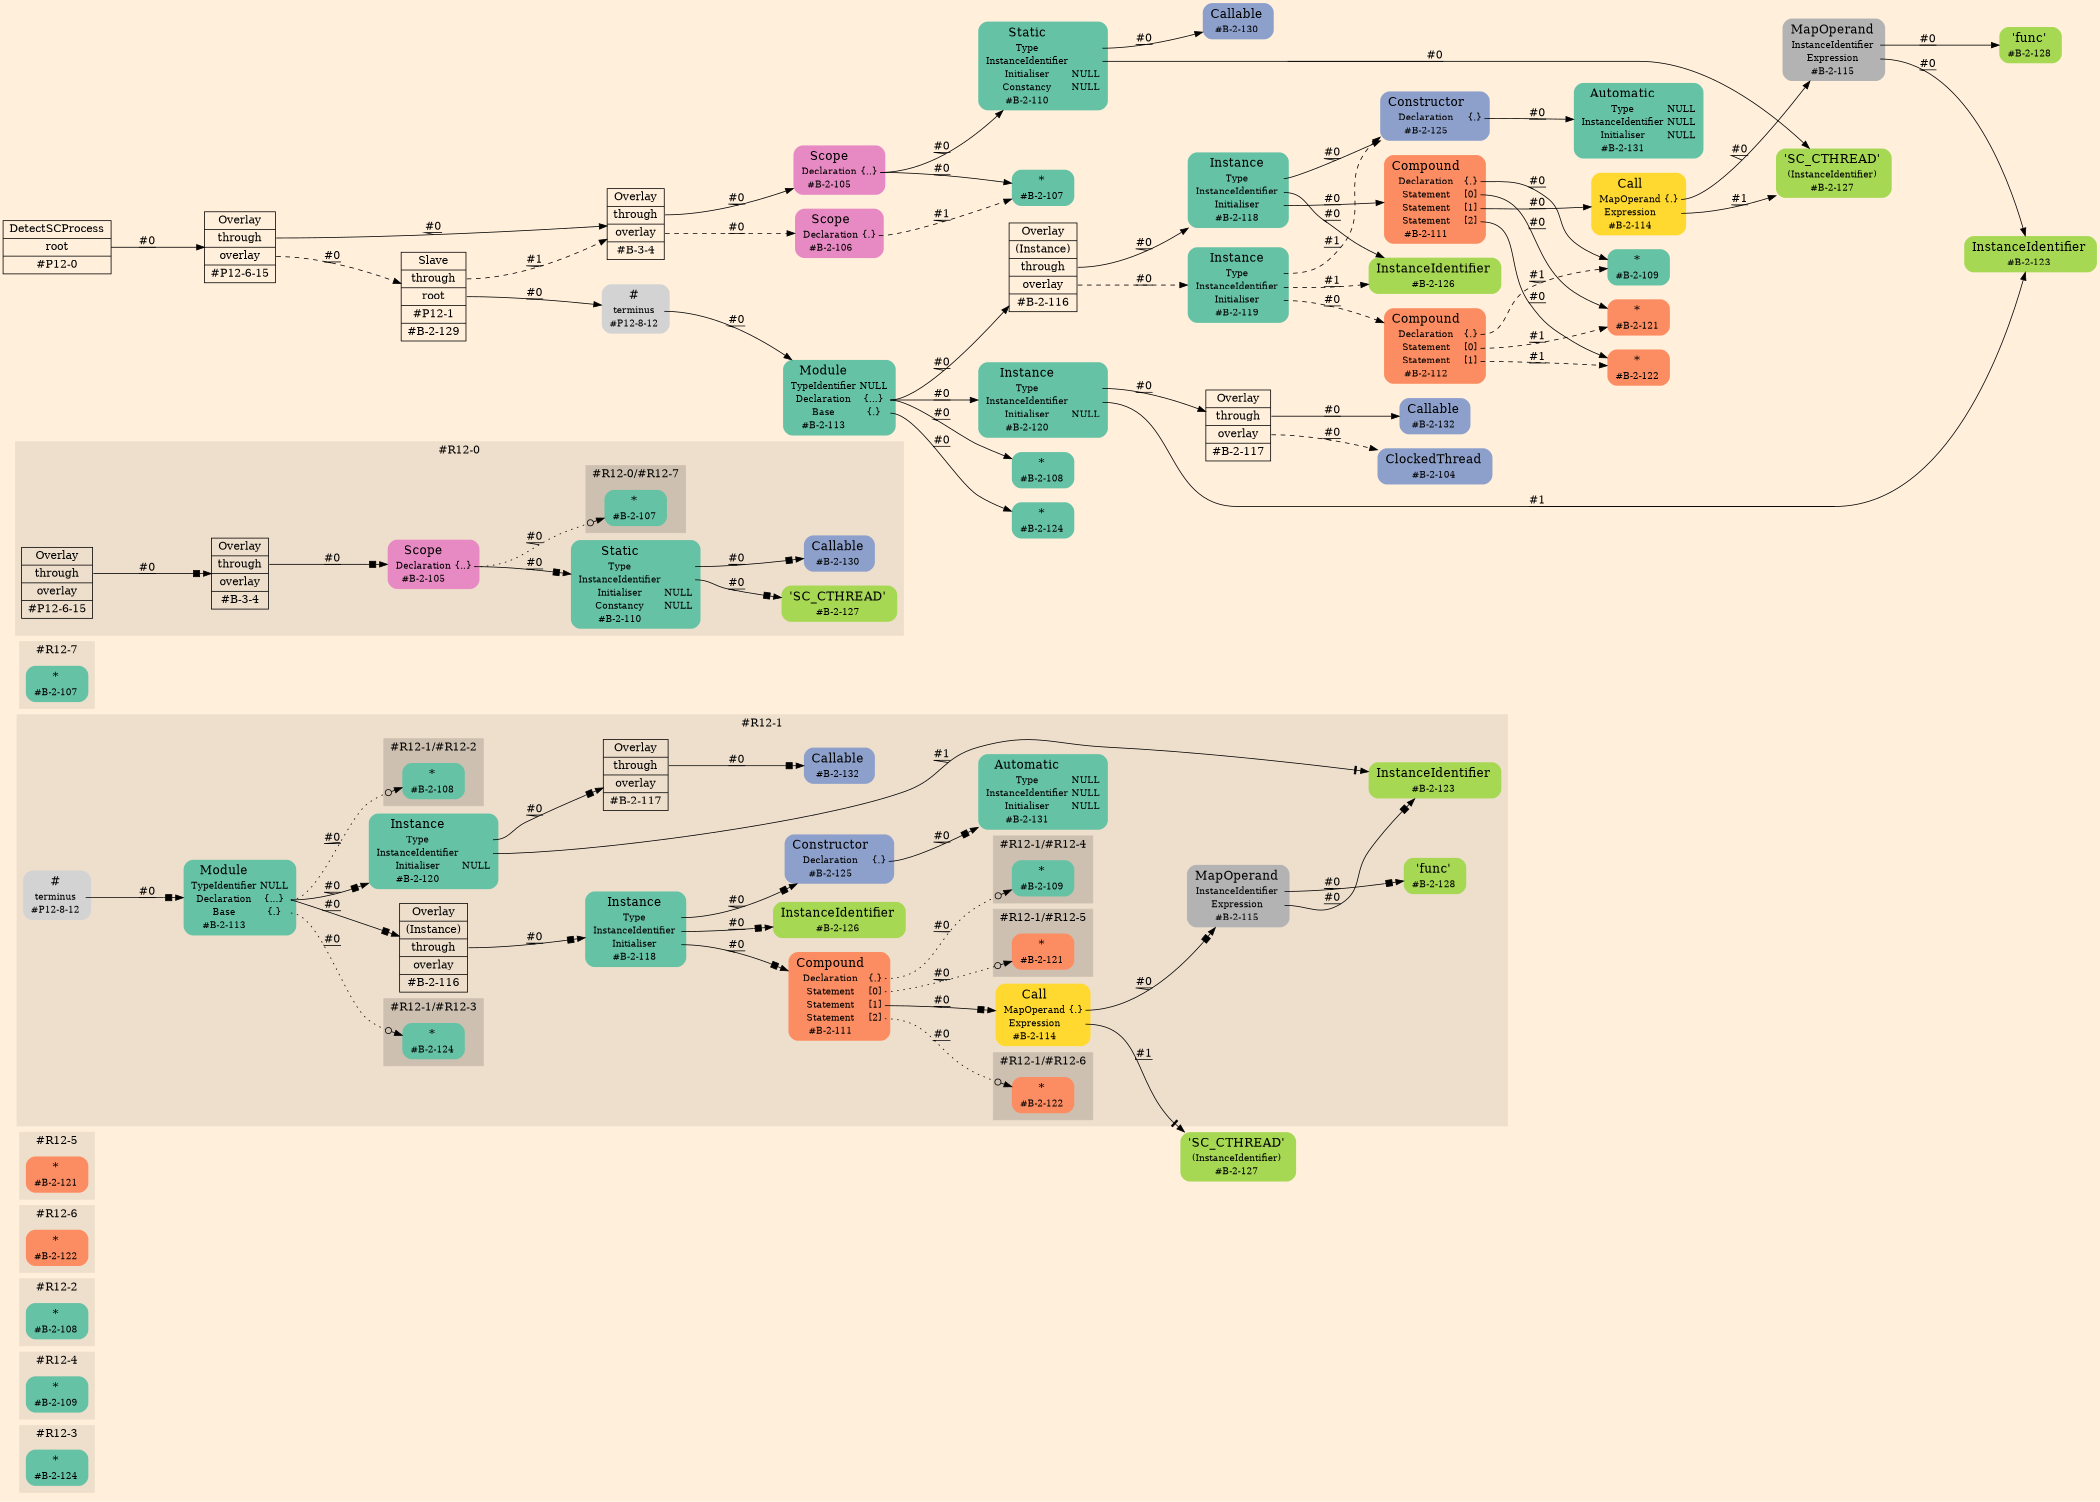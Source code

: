 digraph Inferno {
graph [
    rankdir = "LR"
    ranksep = 1.0
    size = "14,20"
    bgcolor = antiquewhite1
    color = black
    fontcolor = black
];
node [
];

// -------------------- figure #R12-3 --------------------
subgraph "cluster#R12-3" {
    label = "#R12-3"
    style = "filled"
    color = antiquewhite2
    "#R12-3/#B-2-124" [
        shape = "plaintext"
        fillcolor = "/set28/1"
        label = <<TABLE BORDER="0" CELLBORDER="0" CELLSPACING="0">
         <TR><TD><FONT POINT-SIZE="16.0">*</FONT></TD><TD></TD></TR>
         <TR><TD>#B-2-124</TD><TD PORT="port0"></TD></TR>
        </TABLE>>
        style = "rounded,filled"
        fontsize = "12"
    ];
    
}


// -------------------- figure #R12-4 --------------------
subgraph "cluster#R12-4" {
    label = "#R12-4"
    style = "filled"
    color = antiquewhite2
    "#R12-4/#B-2-109" [
        shape = "plaintext"
        fillcolor = "/set28/1"
        label = <<TABLE BORDER="0" CELLBORDER="0" CELLSPACING="0">
         <TR><TD><FONT POINT-SIZE="16.0">*</FONT></TD><TD></TD></TR>
         <TR><TD>#B-2-109</TD><TD PORT="port0"></TD></TR>
        </TABLE>>
        style = "rounded,filled"
        fontsize = "12"
    ];
    
}


// -------------------- figure #R12-2 --------------------
subgraph "cluster#R12-2" {
    label = "#R12-2"
    style = "filled"
    color = antiquewhite2
    "#R12-2/#B-2-108" [
        shape = "plaintext"
        fillcolor = "/set28/1"
        label = <<TABLE BORDER="0" CELLBORDER="0" CELLSPACING="0">
         <TR><TD><FONT POINT-SIZE="16.0">*</FONT></TD><TD></TD></TR>
         <TR><TD>#B-2-108</TD><TD PORT="port0"></TD></TR>
        </TABLE>>
        style = "rounded,filled"
        fontsize = "12"
    ];
    
}


// -------------------- figure #R12-6 --------------------
subgraph "cluster#R12-6" {
    label = "#R12-6"
    style = "filled"
    color = antiquewhite2
    "#R12-6/#B-2-122" [
        shape = "plaintext"
        fillcolor = "/set28/2"
        label = <<TABLE BORDER="0" CELLBORDER="0" CELLSPACING="0">
         <TR><TD><FONT POINT-SIZE="16.0">*</FONT></TD><TD></TD></TR>
         <TR><TD>#B-2-122</TD><TD PORT="port0"></TD></TR>
        </TABLE>>
        style = "rounded,filled"
        fontsize = "12"
    ];
    
}


// -------------------- figure #R12-5 --------------------
subgraph "cluster#R12-5" {
    label = "#R12-5"
    style = "filled"
    color = antiquewhite2
    "#R12-5/#B-2-121" [
        shape = "plaintext"
        fillcolor = "/set28/2"
        label = <<TABLE BORDER="0" CELLBORDER="0" CELLSPACING="0">
         <TR><TD><FONT POINT-SIZE="16.0">*</FONT></TD><TD></TD></TR>
         <TR><TD>#B-2-121</TD><TD PORT="port0"></TD></TR>
        </TABLE>>
        style = "rounded,filled"
        fontsize = "12"
    ];
    
}


// -------------------- figure #R12-1 --------------------
"#R12-1/#B-2-127" [
    shape = "plaintext"
    fillcolor = "/set28/5"
    label = <<TABLE BORDER="0" CELLBORDER="0" CELLSPACING="0">
     <TR><TD><FONT POINT-SIZE="16.0">'SC_CTHREAD'</FONT></TD><TD></TD></TR>
     <TR><TD>(InstanceIdentifier)</TD><TD PORT="port0"></TD></TR>
     <TR><TD>#B-2-127</TD><TD PORT="port1"></TD></TR>
    </TABLE>>
    style = "rounded,filled"
    fontsize = "12"
];

subgraph "cluster#R12-1" {
    label = "#R12-1"
    style = "filled"
    color = antiquewhite2
    "#R12-1/#B-2-123" [
        shape = "plaintext"
        fillcolor = "/set28/5"
        label = <<TABLE BORDER="0" CELLBORDER="0" CELLSPACING="0">
         <TR><TD><FONT POINT-SIZE="16.0">InstanceIdentifier</FONT></TD><TD></TD></TR>
         <TR><TD>#B-2-123</TD><TD PORT="port0"></TD></TR>
        </TABLE>>
        style = "rounded,filled"
        fontsize = "12"
    ];
    
    "#R12-1/#B-2-125" [
        shape = "plaintext"
        fillcolor = "/set28/3"
        label = <<TABLE BORDER="0" CELLBORDER="0" CELLSPACING="0">
         <TR><TD><FONT POINT-SIZE="16.0">Constructor</FONT></TD><TD></TD></TR>
         <TR><TD>Declaration</TD><TD PORT="port0">{.}</TD></TR>
         <TR><TD>#B-2-125</TD><TD PORT="port1"></TD></TR>
        </TABLE>>
        style = "rounded,filled"
        fontsize = "12"
    ];
    
    "#R12-1/#B-2-116" [
        shape = "record"
        fillcolor = antiquewhite2
        label = "<fixed> Overlay | <port0> (Instance) | <port1> through | <port2> overlay | <port3> #B-2-116"
        style = "filled"
        fontsize = "14"
        color = black
        fontcolor = black
    ];
    
    "#R12-1/#B-2-128" [
        shape = "plaintext"
        fillcolor = "/set28/5"
        label = <<TABLE BORDER="0" CELLBORDER="0" CELLSPACING="0">
         <TR><TD><FONT POINT-SIZE="16.0">'func'</FONT></TD><TD></TD></TR>
         <TR><TD>#B-2-128</TD><TD PORT="port0"></TD></TR>
        </TABLE>>
        style = "rounded,filled"
        fontsize = "12"
    ];
    
    "#R12-1/#B-2-114" [
        shape = "plaintext"
        fillcolor = "/set28/6"
        label = <<TABLE BORDER="0" CELLBORDER="0" CELLSPACING="0">
         <TR><TD><FONT POINT-SIZE="16.0">Call</FONT></TD><TD></TD></TR>
         <TR><TD>MapOperand</TD><TD PORT="port0">{.}</TD></TR>
         <TR><TD>Expression</TD><TD PORT="port1"></TD></TR>
         <TR><TD>#B-2-114</TD><TD PORT="port2"></TD></TR>
        </TABLE>>
        style = "rounded,filled"
        fontsize = "12"
    ];
    
    "#R12-1/#P12-8-12" [
        shape = "plaintext"
        label = <<TABLE BORDER="0" CELLBORDER="0" CELLSPACING="0">
         <TR><TD><FONT POINT-SIZE="16.0">#</FONT></TD><TD></TD></TR>
         <TR><TD>terminus</TD><TD PORT="port0"></TD></TR>
         <TR><TD>#P12-8-12</TD><TD PORT="port1"></TD></TR>
        </TABLE>>
        style = "rounded,filled"
        fontsize = "12"
    ];
    
    "#R12-1/#B-2-118" [
        shape = "plaintext"
        fillcolor = "/set28/1"
        label = <<TABLE BORDER="0" CELLBORDER="0" CELLSPACING="0">
         <TR><TD><FONT POINT-SIZE="16.0">Instance</FONT></TD><TD></TD></TR>
         <TR><TD>Type</TD><TD PORT="port0"></TD></TR>
         <TR><TD>InstanceIdentifier</TD><TD PORT="port1"></TD></TR>
         <TR><TD>Initialiser</TD><TD PORT="port2"></TD></TR>
         <TR><TD>#B-2-118</TD><TD PORT="port3"></TD></TR>
        </TABLE>>
        style = "rounded,filled"
        fontsize = "12"
    ];
    
    "#R12-1/#B-2-132" [
        shape = "plaintext"
        fillcolor = "/set28/3"
        label = <<TABLE BORDER="0" CELLBORDER="0" CELLSPACING="0">
         <TR><TD><FONT POINT-SIZE="16.0">Callable</FONT></TD><TD></TD></TR>
         <TR><TD>#B-2-132</TD><TD PORT="port0"></TD></TR>
        </TABLE>>
        style = "rounded,filled"
        fontsize = "12"
    ];
    
    "#R12-1/#B-2-120" [
        shape = "plaintext"
        fillcolor = "/set28/1"
        label = <<TABLE BORDER="0" CELLBORDER="0" CELLSPACING="0">
         <TR><TD><FONT POINT-SIZE="16.0">Instance</FONT></TD><TD></TD></TR>
         <TR><TD>Type</TD><TD PORT="port0"></TD></TR>
         <TR><TD>InstanceIdentifier</TD><TD PORT="port1"></TD></TR>
         <TR><TD>Initialiser</TD><TD PORT="port2">NULL</TD></TR>
         <TR><TD>#B-2-120</TD><TD PORT="port3"></TD></TR>
        </TABLE>>
        style = "rounded,filled"
        fontsize = "12"
    ];
    
    "#R12-1/#B-2-126" [
        shape = "plaintext"
        fillcolor = "/set28/5"
        label = <<TABLE BORDER="0" CELLBORDER="0" CELLSPACING="0">
         <TR><TD><FONT POINT-SIZE="16.0">InstanceIdentifier</FONT></TD><TD></TD></TR>
         <TR><TD>#B-2-126</TD><TD PORT="port0"></TD></TR>
        </TABLE>>
        style = "rounded,filled"
        fontsize = "12"
    ];
    
    "#R12-1/#B-2-131" [
        shape = "plaintext"
        fillcolor = "/set28/1"
        label = <<TABLE BORDER="0" CELLBORDER="0" CELLSPACING="0">
         <TR><TD><FONT POINT-SIZE="16.0">Automatic</FONT></TD><TD></TD></TR>
         <TR><TD>Type</TD><TD PORT="port0">NULL</TD></TR>
         <TR><TD>InstanceIdentifier</TD><TD PORT="port1">NULL</TD></TR>
         <TR><TD>Initialiser</TD><TD PORT="port2">NULL</TD></TR>
         <TR><TD>#B-2-131</TD><TD PORT="port3"></TD></TR>
        </TABLE>>
        style = "rounded,filled"
        fontsize = "12"
    ];
    
    "#R12-1/#B-2-115" [
        shape = "plaintext"
        fillcolor = "/set28/8"
        label = <<TABLE BORDER="0" CELLBORDER="0" CELLSPACING="0">
         <TR><TD><FONT POINT-SIZE="16.0">MapOperand</FONT></TD><TD></TD></TR>
         <TR><TD>InstanceIdentifier</TD><TD PORT="port0"></TD></TR>
         <TR><TD>Expression</TD><TD PORT="port1"></TD></TR>
         <TR><TD>#B-2-115</TD><TD PORT="port2"></TD></TR>
        </TABLE>>
        style = "rounded,filled"
        fontsize = "12"
    ];
    
    "#R12-1/#B-2-113" [
        shape = "plaintext"
        fillcolor = "/set28/1"
        label = <<TABLE BORDER="0" CELLBORDER="0" CELLSPACING="0">
         <TR><TD><FONT POINT-SIZE="16.0">Module</FONT></TD><TD></TD></TR>
         <TR><TD>TypeIdentifier</TD><TD PORT="port0">NULL</TD></TR>
         <TR><TD>Declaration</TD><TD PORT="port1">{...}</TD></TR>
         <TR><TD>Base</TD><TD PORT="port2">{.}</TD></TR>
         <TR><TD>#B-2-113</TD><TD PORT="port3"></TD></TR>
        </TABLE>>
        style = "rounded,filled"
        fontsize = "12"
    ];
    
    "#R12-1/#B-2-111" [
        shape = "plaintext"
        fillcolor = "/set28/2"
        label = <<TABLE BORDER="0" CELLBORDER="0" CELLSPACING="0">
         <TR><TD><FONT POINT-SIZE="16.0">Compound</FONT></TD><TD></TD></TR>
         <TR><TD>Declaration</TD><TD PORT="port0">{.}</TD></TR>
         <TR><TD>Statement</TD><TD PORT="port1">[0]</TD></TR>
         <TR><TD>Statement</TD><TD PORT="port2">[1]</TD></TR>
         <TR><TD>Statement</TD><TD PORT="port3">[2]</TD></TR>
         <TR><TD>#B-2-111</TD><TD PORT="port4"></TD></TR>
        </TABLE>>
        style = "rounded,filled"
        fontsize = "12"
    ];
    
    "#R12-1/#B-2-117" [
        shape = "record"
        fillcolor = antiquewhite2
        label = "<fixed> Overlay | <port0> through | <port1> overlay | <port2> #B-2-117"
        style = "filled"
        fontsize = "14"
        color = black
        fontcolor = black
    ];
    
    subgraph "cluster#R12-1/#R12-5" {
        label = "#R12-1/#R12-5"
        style = "filled"
        color = antiquewhite3
        "#R12-1/#0/#B-2-121" [
            shape = "plaintext"
            fillcolor = "/set28/2"
            label = <<TABLE BORDER="0" CELLBORDER="0" CELLSPACING="0">
             <TR><TD><FONT POINT-SIZE="16.0">*</FONT></TD><TD></TD></TR>
             <TR><TD>#B-2-121</TD><TD PORT="port0"></TD></TR>
            </TABLE>>
            style = "rounded,filled"
            fontsize = "12"
        ];
        
    }
    
    subgraph "cluster#R12-1/#R12-6" {
        label = "#R12-1/#R12-6"
        style = "filled"
        color = antiquewhite3
        "#R12-1/#0/#B-2-122" [
            shape = "plaintext"
            fillcolor = "/set28/2"
            label = <<TABLE BORDER="0" CELLBORDER="0" CELLSPACING="0">
             <TR><TD><FONT POINT-SIZE="16.0">*</FONT></TD><TD></TD></TR>
             <TR><TD>#B-2-122</TD><TD PORT="port0"></TD></TR>
            </TABLE>>
            style = "rounded,filled"
            fontsize = "12"
        ];
        
    }
    
    subgraph "cluster#R12-1/#R12-2" {
        label = "#R12-1/#R12-2"
        style = "filled"
        color = antiquewhite3
        "#R12-1/#0/#B-2-108" [
            shape = "plaintext"
            fillcolor = "/set28/1"
            label = <<TABLE BORDER="0" CELLBORDER="0" CELLSPACING="0">
             <TR><TD><FONT POINT-SIZE="16.0">*</FONT></TD><TD></TD></TR>
             <TR><TD>#B-2-108</TD><TD PORT="port0"></TD></TR>
            </TABLE>>
            style = "rounded,filled"
            fontsize = "12"
        ];
        
    }
    
    subgraph "cluster#R12-1/#R12-4" {
        label = "#R12-1/#R12-4"
        style = "filled"
        color = antiquewhite3
        "#R12-1/#0/#B-2-109" [
            shape = "plaintext"
            fillcolor = "/set28/1"
            label = <<TABLE BORDER="0" CELLBORDER="0" CELLSPACING="0">
             <TR><TD><FONT POINT-SIZE="16.0">*</FONT></TD><TD></TD></TR>
             <TR><TD>#B-2-109</TD><TD PORT="port0"></TD></TR>
            </TABLE>>
            style = "rounded,filled"
            fontsize = "12"
        ];
        
    }
    
    subgraph "cluster#R12-1/#R12-3" {
        label = "#R12-1/#R12-3"
        style = "filled"
        color = antiquewhite3
        "#R12-1/#0/#B-2-124" [
            shape = "plaintext"
            fillcolor = "/set28/1"
            label = <<TABLE BORDER="0" CELLBORDER="0" CELLSPACING="0">
             <TR><TD><FONT POINT-SIZE="16.0">*</FONT></TD><TD></TD></TR>
             <TR><TD>#B-2-124</TD><TD PORT="port0"></TD></TR>
            </TABLE>>
            style = "rounded,filled"
            fontsize = "12"
        ];
        
    }
    
}


// -------------------- figure #R12-7 --------------------
subgraph "cluster#R12-7" {
    label = "#R12-7"
    style = "filled"
    color = antiquewhite2
    "#R12-7/#B-2-107" [
        shape = "plaintext"
        fillcolor = "/set28/1"
        label = <<TABLE BORDER="0" CELLBORDER="0" CELLSPACING="0">
         <TR><TD><FONT POINT-SIZE="16.0">*</FONT></TD><TD></TD></TR>
         <TR><TD>#B-2-107</TD><TD PORT="port0"></TD></TR>
        </TABLE>>
        style = "rounded,filled"
        fontsize = "12"
    ];
    
}


// -------------------- figure #R12-0 --------------------
subgraph "cluster#R12-0" {
    label = "#R12-0"
    style = "filled"
    color = antiquewhite2
    "#R12-0/#B-2-127" [
        shape = "plaintext"
        fillcolor = "/set28/5"
        label = <<TABLE BORDER="0" CELLBORDER="0" CELLSPACING="0">
         <TR><TD><FONT POINT-SIZE="16.0">'SC_CTHREAD'</FONT></TD><TD></TD></TR>
         <TR><TD>#B-2-127</TD><TD PORT="port0"></TD></TR>
        </TABLE>>
        style = "rounded,filled"
        fontsize = "12"
    ];
    
    "#R12-0/#B-3-4" [
        shape = "record"
        fillcolor = antiquewhite2
        label = "<fixed> Overlay | <port0> through | <port1> overlay | <port2> #B-3-4"
        style = "filled"
        fontsize = "14"
        color = black
        fontcolor = black
    ];
    
    "#R12-0/#P12-6-15" [
        shape = "record"
        fillcolor = antiquewhite2
        label = "<fixed> Overlay | <port0> through | <port1> overlay | <port2> #P12-6-15"
        style = "filled"
        fontsize = "14"
        color = black
        fontcolor = black
    ];
    
    "#R12-0/#B-2-105" [
        shape = "plaintext"
        fillcolor = "/set28/4"
        label = <<TABLE BORDER="0" CELLBORDER="0" CELLSPACING="0">
         <TR><TD><FONT POINT-SIZE="16.0">Scope</FONT></TD><TD></TD></TR>
         <TR><TD>Declaration</TD><TD PORT="port0">{..}</TD></TR>
         <TR><TD>#B-2-105</TD><TD PORT="port1"></TD></TR>
        </TABLE>>
        style = "rounded,filled"
        fontsize = "12"
    ];
    
    "#R12-0/#B-2-130" [
        shape = "plaintext"
        fillcolor = "/set28/3"
        label = <<TABLE BORDER="0" CELLBORDER="0" CELLSPACING="0">
         <TR><TD><FONT POINT-SIZE="16.0">Callable</FONT></TD><TD></TD></TR>
         <TR><TD>#B-2-130</TD><TD PORT="port0"></TD></TR>
        </TABLE>>
        style = "rounded,filled"
        fontsize = "12"
    ];
    
    "#R12-0/#B-2-110" [
        shape = "plaintext"
        fillcolor = "/set28/1"
        label = <<TABLE BORDER="0" CELLBORDER="0" CELLSPACING="0">
         <TR><TD><FONT POINT-SIZE="16.0">Static</FONT></TD><TD></TD></TR>
         <TR><TD>Type</TD><TD PORT="port0"></TD></TR>
         <TR><TD>InstanceIdentifier</TD><TD PORT="port1"></TD></TR>
         <TR><TD>Initialiser</TD><TD PORT="port2">NULL</TD></TR>
         <TR><TD>Constancy</TD><TD PORT="port3">NULL</TD></TR>
         <TR><TD>#B-2-110</TD><TD PORT="port4"></TD></TR>
        </TABLE>>
        style = "rounded,filled"
        fontsize = "12"
    ];
    
    subgraph "cluster#R12-0/#R12-7" {
        label = "#R12-0/#R12-7"
        style = "filled"
        color = antiquewhite3
        "#R12-0/#0/#B-2-107" [
            shape = "plaintext"
            fillcolor = "/set28/1"
            label = <<TABLE BORDER="0" CELLBORDER="0" CELLSPACING="0">
             <TR><TD><FONT POINT-SIZE="16.0">*</FONT></TD><TD></TD></TR>
             <TR><TD>#B-2-107</TD><TD PORT="port0"></TD></TR>
            </TABLE>>
            style = "rounded,filled"
            fontsize = "12"
        ];
        
    }
    
}


// -------------------- transformation figure --------------------
"CR#P12-0" [
    shape = "record"
    fillcolor = antiquewhite1
    label = "<fixed> DetectSCProcess | <port0> root | <port1> #P12-0"
    style = "filled"
    fontsize = "14"
    color = black
    fontcolor = black
];

"#P12-6-15" [
    shape = "record"
    fillcolor = antiquewhite1
    label = "<fixed> Overlay | <port0> through | <port1> overlay | <port2> #P12-6-15"
    style = "filled"
    fontsize = "14"
    color = black
    fontcolor = black
];

"#B-3-4" [
    shape = "record"
    fillcolor = antiquewhite1
    label = "<fixed> Overlay | <port0> through | <port1> overlay | <port2> #B-3-4"
    style = "filled"
    fontsize = "14"
    color = black
    fontcolor = black
];

"#B-2-105" [
    shape = "plaintext"
    fillcolor = "/set28/4"
    label = <<TABLE BORDER="0" CELLBORDER="0" CELLSPACING="0">
     <TR><TD><FONT POINT-SIZE="16.0">Scope</FONT></TD><TD></TD></TR>
     <TR><TD>Declaration</TD><TD PORT="port0">{..}</TD></TR>
     <TR><TD>#B-2-105</TD><TD PORT="port1"></TD></TR>
    </TABLE>>
    style = "rounded,filled"
    fontsize = "12"
];

"#B-2-107" [
    shape = "plaintext"
    fillcolor = "/set28/1"
    label = <<TABLE BORDER="0" CELLBORDER="0" CELLSPACING="0">
     <TR><TD><FONT POINT-SIZE="16.0">*</FONT></TD><TD></TD></TR>
     <TR><TD>#B-2-107</TD><TD PORT="port0"></TD></TR>
    </TABLE>>
    style = "rounded,filled"
    fontsize = "12"
];

"#B-2-110" [
    shape = "plaintext"
    fillcolor = "/set28/1"
    label = <<TABLE BORDER="0" CELLBORDER="0" CELLSPACING="0">
     <TR><TD><FONT POINT-SIZE="16.0">Static</FONT></TD><TD></TD></TR>
     <TR><TD>Type</TD><TD PORT="port0"></TD></TR>
     <TR><TD>InstanceIdentifier</TD><TD PORT="port1"></TD></TR>
     <TR><TD>Initialiser</TD><TD PORT="port2">NULL</TD></TR>
     <TR><TD>Constancy</TD><TD PORT="port3">NULL</TD></TR>
     <TR><TD>#B-2-110</TD><TD PORT="port4"></TD></TR>
    </TABLE>>
    style = "rounded,filled"
    fontsize = "12"
];

"#B-2-130" [
    shape = "plaintext"
    fillcolor = "/set28/3"
    label = <<TABLE BORDER="0" CELLBORDER="0" CELLSPACING="0">
     <TR><TD><FONT POINT-SIZE="16.0">Callable</FONT></TD><TD></TD></TR>
     <TR><TD>#B-2-130</TD><TD PORT="port0"></TD></TR>
    </TABLE>>
    style = "rounded,filled"
    fontsize = "12"
];

"#B-2-127" [
    shape = "plaintext"
    fillcolor = "/set28/5"
    label = <<TABLE BORDER="0" CELLBORDER="0" CELLSPACING="0">
     <TR><TD><FONT POINT-SIZE="16.0">'SC_CTHREAD'</FONT></TD><TD></TD></TR>
     <TR><TD>(InstanceIdentifier)</TD><TD PORT="port0"></TD></TR>
     <TR><TD>#B-2-127</TD><TD PORT="port1"></TD></TR>
    </TABLE>>
    style = "rounded,filled"
    fontsize = "12"
];

"#B-2-106" [
    shape = "plaintext"
    fillcolor = "/set28/4"
    label = <<TABLE BORDER="0" CELLBORDER="0" CELLSPACING="0">
     <TR><TD><FONT POINT-SIZE="16.0">Scope</FONT></TD><TD></TD></TR>
     <TR><TD>Declaration</TD><TD PORT="port0">{.}</TD></TR>
     <TR><TD>#B-2-106</TD><TD PORT="port1"></TD></TR>
    </TABLE>>
    style = "rounded,filled"
    fontsize = "12"
];

"#B-2-129" [
    shape = "record"
    fillcolor = antiquewhite1
    label = "<fixed> Slave | <port0> through | <port1> root | <port2> #P12-1 | <port3> #B-2-129"
    style = "filled"
    fontsize = "14"
    color = black
    fontcolor = black
];

"#P12-8-12" [
    shape = "plaintext"
    label = <<TABLE BORDER="0" CELLBORDER="0" CELLSPACING="0">
     <TR><TD><FONT POINT-SIZE="16.0">#</FONT></TD><TD></TD></TR>
     <TR><TD>terminus</TD><TD PORT="port0"></TD></TR>
     <TR><TD>#P12-8-12</TD><TD PORT="port1"></TD></TR>
    </TABLE>>
    style = "rounded,filled"
    fontsize = "12"
];

"#B-2-113" [
    shape = "plaintext"
    fillcolor = "/set28/1"
    label = <<TABLE BORDER="0" CELLBORDER="0" CELLSPACING="0">
     <TR><TD><FONT POINT-SIZE="16.0">Module</FONT></TD><TD></TD></TR>
     <TR><TD>TypeIdentifier</TD><TD PORT="port0">NULL</TD></TR>
     <TR><TD>Declaration</TD><TD PORT="port1">{...}</TD></TR>
     <TR><TD>Base</TD><TD PORT="port2">{.}</TD></TR>
     <TR><TD>#B-2-113</TD><TD PORT="port3"></TD></TR>
    </TABLE>>
    style = "rounded,filled"
    fontsize = "12"
];

"#B-2-116" [
    shape = "record"
    fillcolor = antiquewhite1
    label = "<fixed> Overlay | <port0> (Instance) | <port1> through | <port2> overlay | <port3> #B-2-116"
    style = "filled"
    fontsize = "14"
    color = black
    fontcolor = black
];

"#B-2-118" [
    shape = "plaintext"
    fillcolor = "/set28/1"
    label = <<TABLE BORDER="0" CELLBORDER="0" CELLSPACING="0">
     <TR><TD><FONT POINT-SIZE="16.0">Instance</FONT></TD><TD></TD></TR>
     <TR><TD>Type</TD><TD PORT="port0"></TD></TR>
     <TR><TD>InstanceIdentifier</TD><TD PORT="port1"></TD></TR>
     <TR><TD>Initialiser</TD><TD PORT="port2"></TD></TR>
     <TR><TD>#B-2-118</TD><TD PORT="port3"></TD></TR>
    </TABLE>>
    style = "rounded,filled"
    fontsize = "12"
];

"#B-2-125" [
    shape = "plaintext"
    fillcolor = "/set28/3"
    label = <<TABLE BORDER="0" CELLBORDER="0" CELLSPACING="0">
     <TR><TD><FONT POINT-SIZE="16.0">Constructor</FONT></TD><TD></TD></TR>
     <TR><TD>Declaration</TD><TD PORT="port0">{.}</TD></TR>
     <TR><TD>#B-2-125</TD><TD PORT="port1"></TD></TR>
    </TABLE>>
    style = "rounded,filled"
    fontsize = "12"
];

"#B-2-131" [
    shape = "plaintext"
    fillcolor = "/set28/1"
    label = <<TABLE BORDER="0" CELLBORDER="0" CELLSPACING="0">
     <TR><TD><FONT POINT-SIZE="16.0">Automatic</FONT></TD><TD></TD></TR>
     <TR><TD>Type</TD><TD PORT="port0">NULL</TD></TR>
     <TR><TD>InstanceIdentifier</TD><TD PORT="port1">NULL</TD></TR>
     <TR><TD>Initialiser</TD><TD PORT="port2">NULL</TD></TR>
     <TR><TD>#B-2-131</TD><TD PORT="port3"></TD></TR>
    </TABLE>>
    style = "rounded,filled"
    fontsize = "12"
];

"#B-2-126" [
    shape = "plaintext"
    fillcolor = "/set28/5"
    label = <<TABLE BORDER="0" CELLBORDER="0" CELLSPACING="0">
     <TR><TD><FONT POINT-SIZE="16.0">InstanceIdentifier</FONT></TD><TD></TD></TR>
     <TR><TD>#B-2-126</TD><TD PORT="port0"></TD></TR>
    </TABLE>>
    style = "rounded,filled"
    fontsize = "12"
];

"#B-2-111" [
    shape = "plaintext"
    fillcolor = "/set28/2"
    label = <<TABLE BORDER="0" CELLBORDER="0" CELLSPACING="0">
     <TR><TD><FONT POINT-SIZE="16.0">Compound</FONT></TD><TD></TD></TR>
     <TR><TD>Declaration</TD><TD PORT="port0">{.}</TD></TR>
     <TR><TD>Statement</TD><TD PORT="port1">[0]</TD></TR>
     <TR><TD>Statement</TD><TD PORT="port2">[1]</TD></TR>
     <TR><TD>Statement</TD><TD PORT="port3">[2]</TD></TR>
     <TR><TD>#B-2-111</TD><TD PORT="port4"></TD></TR>
    </TABLE>>
    style = "rounded,filled"
    fontsize = "12"
];

"#B-2-109" [
    shape = "plaintext"
    fillcolor = "/set28/1"
    label = <<TABLE BORDER="0" CELLBORDER="0" CELLSPACING="0">
     <TR><TD><FONT POINT-SIZE="16.0">*</FONT></TD><TD></TD></TR>
     <TR><TD>#B-2-109</TD><TD PORT="port0"></TD></TR>
    </TABLE>>
    style = "rounded,filled"
    fontsize = "12"
];

"#B-2-121" [
    shape = "plaintext"
    fillcolor = "/set28/2"
    label = <<TABLE BORDER="0" CELLBORDER="0" CELLSPACING="0">
     <TR><TD><FONT POINT-SIZE="16.0">*</FONT></TD><TD></TD></TR>
     <TR><TD>#B-2-121</TD><TD PORT="port0"></TD></TR>
    </TABLE>>
    style = "rounded,filled"
    fontsize = "12"
];

"#B-2-114" [
    shape = "plaintext"
    fillcolor = "/set28/6"
    label = <<TABLE BORDER="0" CELLBORDER="0" CELLSPACING="0">
     <TR><TD><FONT POINT-SIZE="16.0">Call</FONT></TD><TD></TD></TR>
     <TR><TD>MapOperand</TD><TD PORT="port0">{.}</TD></TR>
     <TR><TD>Expression</TD><TD PORT="port1"></TD></TR>
     <TR><TD>#B-2-114</TD><TD PORT="port2"></TD></TR>
    </TABLE>>
    style = "rounded,filled"
    fontsize = "12"
];

"#B-2-115" [
    shape = "plaintext"
    fillcolor = "/set28/8"
    label = <<TABLE BORDER="0" CELLBORDER="0" CELLSPACING="0">
     <TR><TD><FONT POINT-SIZE="16.0">MapOperand</FONT></TD><TD></TD></TR>
     <TR><TD>InstanceIdentifier</TD><TD PORT="port0"></TD></TR>
     <TR><TD>Expression</TD><TD PORT="port1"></TD></TR>
     <TR><TD>#B-2-115</TD><TD PORT="port2"></TD></TR>
    </TABLE>>
    style = "rounded,filled"
    fontsize = "12"
];

"#B-2-128" [
    shape = "plaintext"
    fillcolor = "/set28/5"
    label = <<TABLE BORDER="0" CELLBORDER="0" CELLSPACING="0">
     <TR><TD><FONT POINT-SIZE="16.0">'func'</FONT></TD><TD></TD></TR>
     <TR><TD>#B-2-128</TD><TD PORT="port0"></TD></TR>
    </TABLE>>
    style = "rounded,filled"
    fontsize = "12"
];

"#B-2-123" [
    shape = "plaintext"
    fillcolor = "/set28/5"
    label = <<TABLE BORDER="0" CELLBORDER="0" CELLSPACING="0">
     <TR><TD><FONT POINT-SIZE="16.0">InstanceIdentifier</FONT></TD><TD></TD></TR>
     <TR><TD>#B-2-123</TD><TD PORT="port0"></TD></TR>
    </TABLE>>
    style = "rounded,filled"
    fontsize = "12"
];

"#B-2-122" [
    shape = "plaintext"
    fillcolor = "/set28/2"
    label = <<TABLE BORDER="0" CELLBORDER="0" CELLSPACING="0">
     <TR><TD><FONT POINT-SIZE="16.0">*</FONT></TD><TD></TD></TR>
     <TR><TD>#B-2-122</TD><TD PORT="port0"></TD></TR>
    </TABLE>>
    style = "rounded,filled"
    fontsize = "12"
];

"#B-2-119" [
    shape = "plaintext"
    fillcolor = "/set28/1"
    label = <<TABLE BORDER="0" CELLBORDER="0" CELLSPACING="0">
     <TR><TD><FONT POINT-SIZE="16.0">Instance</FONT></TD><TD></TD></TR>
     <TR><TD>Type</TD><TD PORT="port0"></TD></TR>
     <TR><TD>InstanceIdentifier</TD><TD PORT="port1"></TD></TR>
     <TR><TD>Initialiser</TD><TD PORT="port2"></TD></TR>
     <TR><TD>#B-2-119</TD><TD PORT="port3"></TD></TR>
    </TABLE>>
    style = "rounded,filled"
    fontsize = "12"
];

"#B-2-112" [
    shape = "plaintext"
    fillcolor = "/set28/2"
    label = <<TABLE BORDER="0" CELLBORDER="0" CELLSPACING="0">
     <TR><TD><FONT POINT-SIZE="16.0">Compound</FONT></TD><TD></TD></TR>
     <TR><TD>Declaration</TD><TD PORT="port0">{.}</TD></TR>
     <TR><TD>Statement</TD><TD PORT="port1">[0]</TD></TR>
     <TR><TD>Statement</TD><TD PORT="port2">[1]</TD></TR>
     <TR><TD>#B-2-112</TD><TD PORT="port3"></TD></TR>
    </TABLE>>
    style = "rounded,filled"
    fontsize = "12"
];

"#B-2-120" [
    shape = "plaintext"
    fillcolor = "/set28/1"
    label = <<TABLE BORDER="0" CELLBORDER="0" CELLSPACING="0">
     <TR><TD><FONT POINT-SIZE="16.0">Instance</FONT></TD><TD></TD></TR>
     <TR><TD>Type</TD><TD PORT="port0"></TD></TR>
     <TR><TD>InstanceIdentifier</TD><TD PORT="port1"></TD></TR>
     <TR><TD>Initialiser</TD><TD PORT="port2">NULL</TD></TR>
     <TR><TD>#B-2-120</TD><TD PORT="port3"></TD></TR>
    </TABLE>>
    style = "rounded,filled"
    fontsize = "12"
];

"#B-2-117" [
    shape = "record"
    fillcolor = antiquewhite1
    label = "<fixed> Overlay | <port0> through | <port1> overlay | <port2> #B-2-117"
    style = "filled"
    fontsize = "14"
    color = black
    fontcolor = black
];

"#B-2-132" [
    shape = "plaintext"
    fillcolor = "/set28/3"
    label = <<TABLE BORDER="0" CELLBORDER="0" CELLSPACING="0">
     <TR><TD><FONT POINT-SIZE="16.0">Callable</FONT></TD><TD></TD></TR>
     <TR><TD>#B-2-132</TD><TD PORT="port0"></TD></TR>
    </TABLE>>
    style = "rounded,filled"
    fontsize = "12"
];

"#B-2-104" [
    shape = "plaintext"
    fillcolor = "/set28/3"
    label = <<TABLE BORDER="0" CELLBORDER="0" CELLSPACING="0">
     <TR><TD><FONT POINT-SIZE="16.0">ClockedThread</FONT></TD><TD></TD></TR>
     <TR><TD>#B-2-104</TD><TD PORT="port0"></TD></TR>
    </TABLE>>
    style = "rounded,filled"
    fontsize = "12"
];

"#B-2-108" [
    shape = "plaintext"
    fillcolor = "/set28/1"
    label = <<TABLE BORDER="0" CELLBORDER="0" CELLSPACING="0">
     <TR><TD><FONT POINT-SIZE="16.0">*</FONT></TD><TD></TD></TR>
     <TR><TD>#B-2-108</TD><TD PORT="port0"></TD></TR>
    </TABLE>>
    style = "rounded,filled"
    fontsize = "12"
];

"#B-2-124" [
    shape = "plaintext"
    fillcolor = "/set28/1"
    label = <<TABLE BORDER="0" CELLBORDER="0" CELLSPACING="0">
     <TR><TD><FONT POINT-SIZE="16.0">*</FONT></TD><TD></TD></TR>
     <TR><TD>#B-2-124</TD><TD PORT="port0"></TD></TR>
    </TABLE>>
    style = "rounded,filled"
    fontsize = "12"
];


// -------------------- links --------------------
// links for block CR#P12-0
"CR#P12-0":port0 -> "#P12-6-15" [
    style="solid"
    label = "#0"
    decorate = true
    color = black
    fontcolor = black
];

// links for block #P12-6-15
"#P12-6-15":port0 -> "#B-3-4" [
    style="solid"
    label = "#0"
    decorate = true
    color = black
    fontcolor = black
];

"#P12-6-15":port1 -> "#B-2-129" [
    style="dashed"
    label = "#0"
    decorate = true
    color = black
    fontcolor = black
];

// links for block #B-3-4
"#B-3-4":port0 -> "#B-2-105" [
    style="solid"
    label = "#0"
    decorate = true
    color = black
    fontcolor = black
];

"#B-3-4":port1 -> "#B-2-106" [
    style="dashed"
    label = "#0"
    decorate = true
    color = black
    fontcolor = black
];

// links for block #B-2-105
"#B-2-105":port0 -> "#B-2-107" [
    style="solid"
    label = "#0"
    decorate = true
    color = black
    fontcolor = black
];

"#B-2-105":port0 -> "#B-2-110" [
    style="solid"
    label = "#0"
    decorate = true
    color = black
    fontcolor = black
];

// links for block #B-2-107
// links for block #B-2-110
"#B-2-110":port0 -> "#B-2-130" [
    style="solid"
    label = "#0"
    decorate = true
    color = black
    fontcolor = black
];

"#B-2-110":port1 -> "#B-2-127" [
    style="solid"
    label = "#0"
    decorate = true
    color = black
    fontcolor = black
];

// links for block #B-2-130
// links for block #B-2-127
// links for block #B-2-106
"#B-2-106":port0 -> "#B-2-107" [
    style="dashed"
    label = "#1"
    decorate = true
    color = black
    fontcolor = black
];

// links for block #B-2-129
"#B-2-129":port0 -> "#B-3-4" [
    style="dashed"
    label = "#1"
    decorate = true
    color = black
    fontcolor = black
];

"#B-2-129":port1 -> "#P12-8-12" [
    style="solid"
    label = "#0"
    decorate = true
    color = black
    fontcolor = black
];

// links for block #P12-8-12
"#P12-8-12":port0 -> "#B-2-113" [
    style="solid"
    label = "#0"
    decorate = true
    color = black
    fontcolor = black
];

// links for block #B-2-113
"#B-2-113":port1 -> "#B-2-116" [
    style="solid"
    label = "#0"
    decorate = true
    color = black
    fontcolor = black
];

"#B-2-113":port1 -> "#B-2-120" [
    style="solid"
    label = "#0"
    decorate = true
    color = black
    fontcolor = black
];

"#B-2-113":port1 -> "#B-2-108" [
    style="solid"
    label = "#0"
    decorate = true
    color = black
    fontcolor = black
];

"#B-2-113":port2 -> "#B-2-124" [
    style="solid"
    label = "#0"
    decorate = true
    color = black
    fontcolor = black
];

// links for block #B-2-116
"#B-2-116":port1 -> "#B-2-118" [
    style="solid"
    label = "#0"
    decorate = true
    color = black
    fontcolor = black
];

"#B-2-116":port2 -> "#B-2-119" [
    style="dashed"
    label = "#0"
    decorate = true
    color = black
    fontcolor = black
];

// links for block #B-2-118
"#B-2-118":port0 -> "#B-2-125" [
    style="solid"
    label = "#0"
    decorate = true
    color = black
    fontcolor = black
];

"#B-2-118":port1 -> "#B-2-126" [
    style="solid"
    label = "#0"
    decorate = true
    color = black
    fontcolor = black
];

"#B-2-118":port2 -> "#B-2-111" [
    style="solid"
    label = "#0"
    decorate = true
    color = black
    fontcolor = black
];

// links for block #B-2-125
"#B-2-125":port0 -> "#B-2-131" [
    style="solid"
    label = "#0"
    decorate = true
    color = black
    fontcolor = black
];

// links for block #B-2-131
// links for block #B-2-126
// links for block #B-2-111
"#B-2-111":port0 -> "#B-2-109" [
    style="solid"
    label = "#0"
    decorate = true
    color = black
    fontcolor = black
];

"#B-2-111":port1 -> "#B-2-121" [
    style="solid"
    label = "#0"
    decorate = true
    color = black
    fontcolor = black
];

"#B-2-111":port2 -> "#B-2-114" [
    style="solid"
    label = "#0"
    decorate = true
    color = black
    fontcolor = black
];

"#B-2-111":port3 -> "#B-2-122" [
    style="solid"
    label = "#0"
    decorate = true
    color = black
    fontcolor = black
];

// links for block #B-2-109
// links for block #B-2-121
// links for block #B-2-114
"#B-2-114":port0 -> "#B-2-115" [
    style="solid"
    label = "#0"
    decorate = true
    color = black
    fontcolor = black
];

"#B-2-114":port1 -> "#B-2-127" [
    style="solid"
    label = "#1"
    decorate = true
    color = black
    fontcolor = black
];

// links for block #B-2-115
"#B-2-115":port0 -> "#B-2-128" [
    style="solid"
    label = "#0"
    decorate = true
    color = black
    fontcolor = black
];

"#B-2-115":port1 -> "#B-2-123" [
    style="solid"
    label = "#0"
    decorate = true
    color = black
    fontcolor = black
];

// links for block #B-2-128
// links for block #B-2-123
// links for block #B-2-122
// links for block #B-2-119
"#B-2-119":port0 -> "#B-2-125" [
    style="dashed"
    label = "#1"
    decorate = true
    color = black
    fontcolor = black
];

"#B-2-119":port1 -> "#B-2-126" [
    style="dashed"
    label = "#1"
    decorate = true
    color = black
    fontcolor = black
];

"#B-2-119":port2 -> "#B-2-112" [
    style="dashed"
    label = "#0"
    decorate = true
    color = black
    fontcolor = black
];

// links for block #B-2-112
"#B-2-112":port0 -> "#B-2-109" [
    style="dashed"
    label = "#1"
    decorate = true
    color = black
    fontcolor = black
];

"#B-2-112":port1 -> "#B-2-121" [
    style="dashed"
    label = "#1"
    decorate = true
    color = black
    fontcolor = black
];

"#B-2-112":port2 -> "#B-2-122" [
    style="dashed"
    label = "#1"
    decorate = true
    color = black
    fontcolor = black
];

// links for block #B-2-120
"#B-2-120":port0 -> "#B-2-117" [
    style="solid"
    label = "#0"
    decorate = true
    color = black
    fontcolor = black
];

"#B-2-120":port1 -> "#B-2-123" [
    style="solid"
    label = "#1"
    decorate = true
    color = black
    fontcolor = black
];

// links for block #B-2-117
"#B-2-117":port0 -> "#B-2-132" [
    style="solid"
    label = "#0"
    decorate = true
    color = black
    fontcolor = black
];

"#B-2-117":port1 -> "#B-2-104" [
    style="dashed"
    label = "#0"
    decorate = true
    color = black
    fontcolor = black
];

// links for block #B-2-132
// links for block #B-2-104
// links for block #B-2-108
// links for block #B-2-124
// links for block #R12-0/#B-2-127
// links for block #R12-0/#B-3-4
"#R12-0/#B-3-4":port0 -> "#R12-0/#B-2-105" [
    style="solid"
    arrowhead="normalnonebox"
    label = "#0"
    decorate = true
    color = black
    fontcolor = black
];

// links for block #R12-0/#P12-6-15
"#R12-0/#P12-6-15":port0 -> "#R12-0/#B-3-4" [
    style="solid"
    arrowhead="normalnonebox"
    label = "#0"
    decorate = true
    color = black
    fontcolor = black
];

// links for block #R12-0/#B-2-105
"#R12-0/#B-2-105":port0 -> "#R12-0/#0/#B-2-107" [
    style="dotted"
    arrowhead="normalnoneodot"
    label = "#0"
    decorate = true
    color = black
    fontcolor = black
];

"#R12-0/#B-2-105":port0 -> "#R12-0/#B-2-110" [
    style="solid"
    arrowhead="normalnonebox"
    label = "#0"
    decorate = true
    color = black
    fontcolor = black
];

// links for block #R12-0/#B-2-130
// links for block #R12-0/#B-2-110
"#R12-0/#B-2-110":port0 -> "#R12-0/#B-2-130" [
    style="solid"
    arrowhead="normalnonebox"
    label = "#0"
    decorate = true
    color = black
    fontcolor = black
];

"#R12-0/#B-2-110":port1 -> "#R12-0/#B-2-127" [
    style="solid"
    arrowhead="normalnonebox"
    label = "#0"
    decorate = true
    color = black
    fontcolor = black
];

// links for block #R12-0/#0/#B-2-107
// links for block #R12-7/#B-2-107
// links for block #R12-1/#B-2-127
// links for block #R12-1/#B-2-123
// links for block #R12-1/#B-2-125
"#R12-1/#B-2-125":port0 -> "#R12-1/#B-2-131" [
    style="solid"
    arrowhead="normalnonebox"
    label = "#0"
    decorate = true
    color = black
    fontcolor = black
];

// links for block #R12-1/#B-2-116
"#R12-1/#B-2-116":port1 -> "#R12-1/#B-2-118" [
    style="solid"
    arrowhead="normalnonebox"
    label = "#0"
    decorate = true
    color = black
    fontcolor = black
];

// links for block #R12-1/#B-2-128
// links for block #R12-1/#B-2-114
"#R12-1/#B-2-114":port0 -> "#R12-1/#B-2-115" [
    style="solid"
    arrowhead="normalnonebox"
    label = "#0"
    decorate = true
    color = black
    fontcolor = black
];

"#R12-1/#B-2-114":port1 -> "#R12-1/#B-2-127" [
    style="solid"
    arrowhead="normalnonetee"
    label = "#1"
    decorate = true
    color = black
    fontcolor = black
];

// links for block #R12-1/#P12-8-12
"#R12-1/#P12-8-12":port0 -> "#R12-1/#B-2-113" [
    style="solid"
    arrowhead="normalnonebox"
    label = "#0"
    decorate = true
    color = black
    fontcolor = black
];

// links for block #R12-1/#B-2-118
"#R12-1/#B-2-118":port0 -> "#R12-1/#B-2-125" [
    style="solid"
    arrowhead="normalnonebox"
    label = "#0"
    decorate = true
    color = black
    fontcolor = black
];

"#R12-1/#B-2-118":port1 -> "#R12-1/#B-2-126" [
    style="solid"
    arrowhead="normalnonebox"
    label = "#0"
    decorate = true
    color = black
    fontcolor = black
];

"#R12-1/#B-2-118":port2 -> "#R12-1/#B-2-111" [
    style="solid"
    arrowhead="normalnonebox"
    label = "#0"
    decorate = true
    color = black
    fontcolor = black
];

// links for block #R12-1/#B-2-132
// links for block #R12-1/#B-2-120
"#R12-1/#B-2-120":port0 -> "#R12-1/#B-2-117" [
    style="solid"
    arrowhead="normalnonebox"
    label = "#0"
    decorate = true
    color = black
    fontcolor = black
];

"#R12-1/#B-2-120":port1 -> "#R12-1/#B-2-123" [
    style="solid"
    arrowhead="normalnonetee"
    label = "#1"
    decorate = true
    color = black
    fontcolor = black
];

// links for block #R12-1/#B-2-126
// links for block #R12-1/#B-2-131
// links for block #R12-1/#B-2-115
"#R12-1/#B-2-115":port0 -> "#R12-1/#B-2-128" [
    style="solid"
    arrowhead="normalnonebox"
    label = "#0"
    decorate = true
    color = black
    fontcolor = black
];

"#R12-1/#B-2-115":port1 -> "#R12-1/#B-2-123" [
    style="solid"
    arrowhead="normalnonebox"
    label = "#0"
    decorate = true
    color = black
    fontcolor = black
];

// links for block #R12-1/#B-2-113
"#R12-1/#B-2-113":port1 -> "#R12-1/#B-2-116" [
    style="solid"
    arrowhead="normalnonebox"
    label = "#0"
    decorate = true
    color = black
    fontcolor = black
];

"#R12-1/#B-2-113":port1 -> "#R12-1/#B-2-120" [
    style="solid"
    arrowhead="normalnonebox"
    label = "#0"
    decorate = true
    color = black
    fontcolor = black
];

"#R12-1/#B-2-113":port1 -> "#R12-1/#0/#B-2-108" [
    style="dotted"
    arrowhead="normalnoneodot"
    label = "#0"
    decorate = true
    color = black
    fontcolor = black
];

"#R12-1/#B-2-113":port2 -> "#R12-1/#0/#B-2-124" [
    style="dotted"
    arrowhead="normalnoneodot"
    label = "#0"
    decorate = true
    color = black
    fontcolor = black
];

// links for block #R12-1/#B-2-111
"#R12-1/#B-2-111":port0 -> "#R12-1/#0/#B-2-109" [
    style="dotted"
    arrowhead="normalnoneodot"
    label = "#0"
    decorate = true
    color = black
    fontcolor = black
];

"#R12-1/#B-2-111":port1 -> "#R12-1/#0/#B-2-121" [
    style="dotted"
    arrowhead="normalnoneodot"
    label = "#0"
    decorate = true
    color = black
    fontcolor = black
];

"#R12-1/#B-2-111":port2 -> "#R12-1/#B-2-114" [
    style="solid"
    arrowhead="normalnonebox"
    label = "#0"
    decorate = true
    color = black
    fontcolor = black
];

"#R12-1/#B-2-111":port3 -> "#R12-1/#0/#B-2-122" [
    style="dotted"
    arrowhead="normalnoneodot"
    label = "#0"
    decorate = true
    color = black
    fontcolor = black
];

// links for block #R12-1/#B-2-117
"#R12-1/#B-2-117":port0 -> "#R12-1/#B-2-132" [
    style="solid"
    arrowhead="normalnonebox"
    label = "#0"
    decorate = true
    color = black
    fontcolor = black
];

// links for block #R12-1/#0/#B-2-121
// links for block #R12-1/#0/#B-2-122
// links for block #R12-1/#0/#B-2-108
// links for block #R12-1/#0/#B-2-109
// links for block #R12-1/#0/#B-2-124
// links for block #R12-5/#B-2-121
// links for block #R12-6/#B-2-122
// links for block #R12-2/#B-2-108
// links for block #R12-4/#B-2-109
// links for block #R12-3/#B-2-124
}

